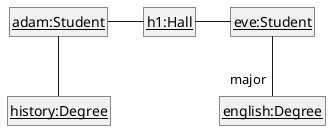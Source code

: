 @startuml
skinparam classAttributeIconSize 0
skinparam roundCorner 0
skinparam shadowing false
hide circle
hide empty members
class a as "<u>adam:Student</u>"
class e as "<u>eve:Student</u>"
class h as "<u>h1:Hall</u>"
class d1 as "<u>history:Degree</u>"
class d2 as "<u>english:Degree</u>"
a -- d1
a -right- h
e -left- h
e -- "major" d2
@enduml
